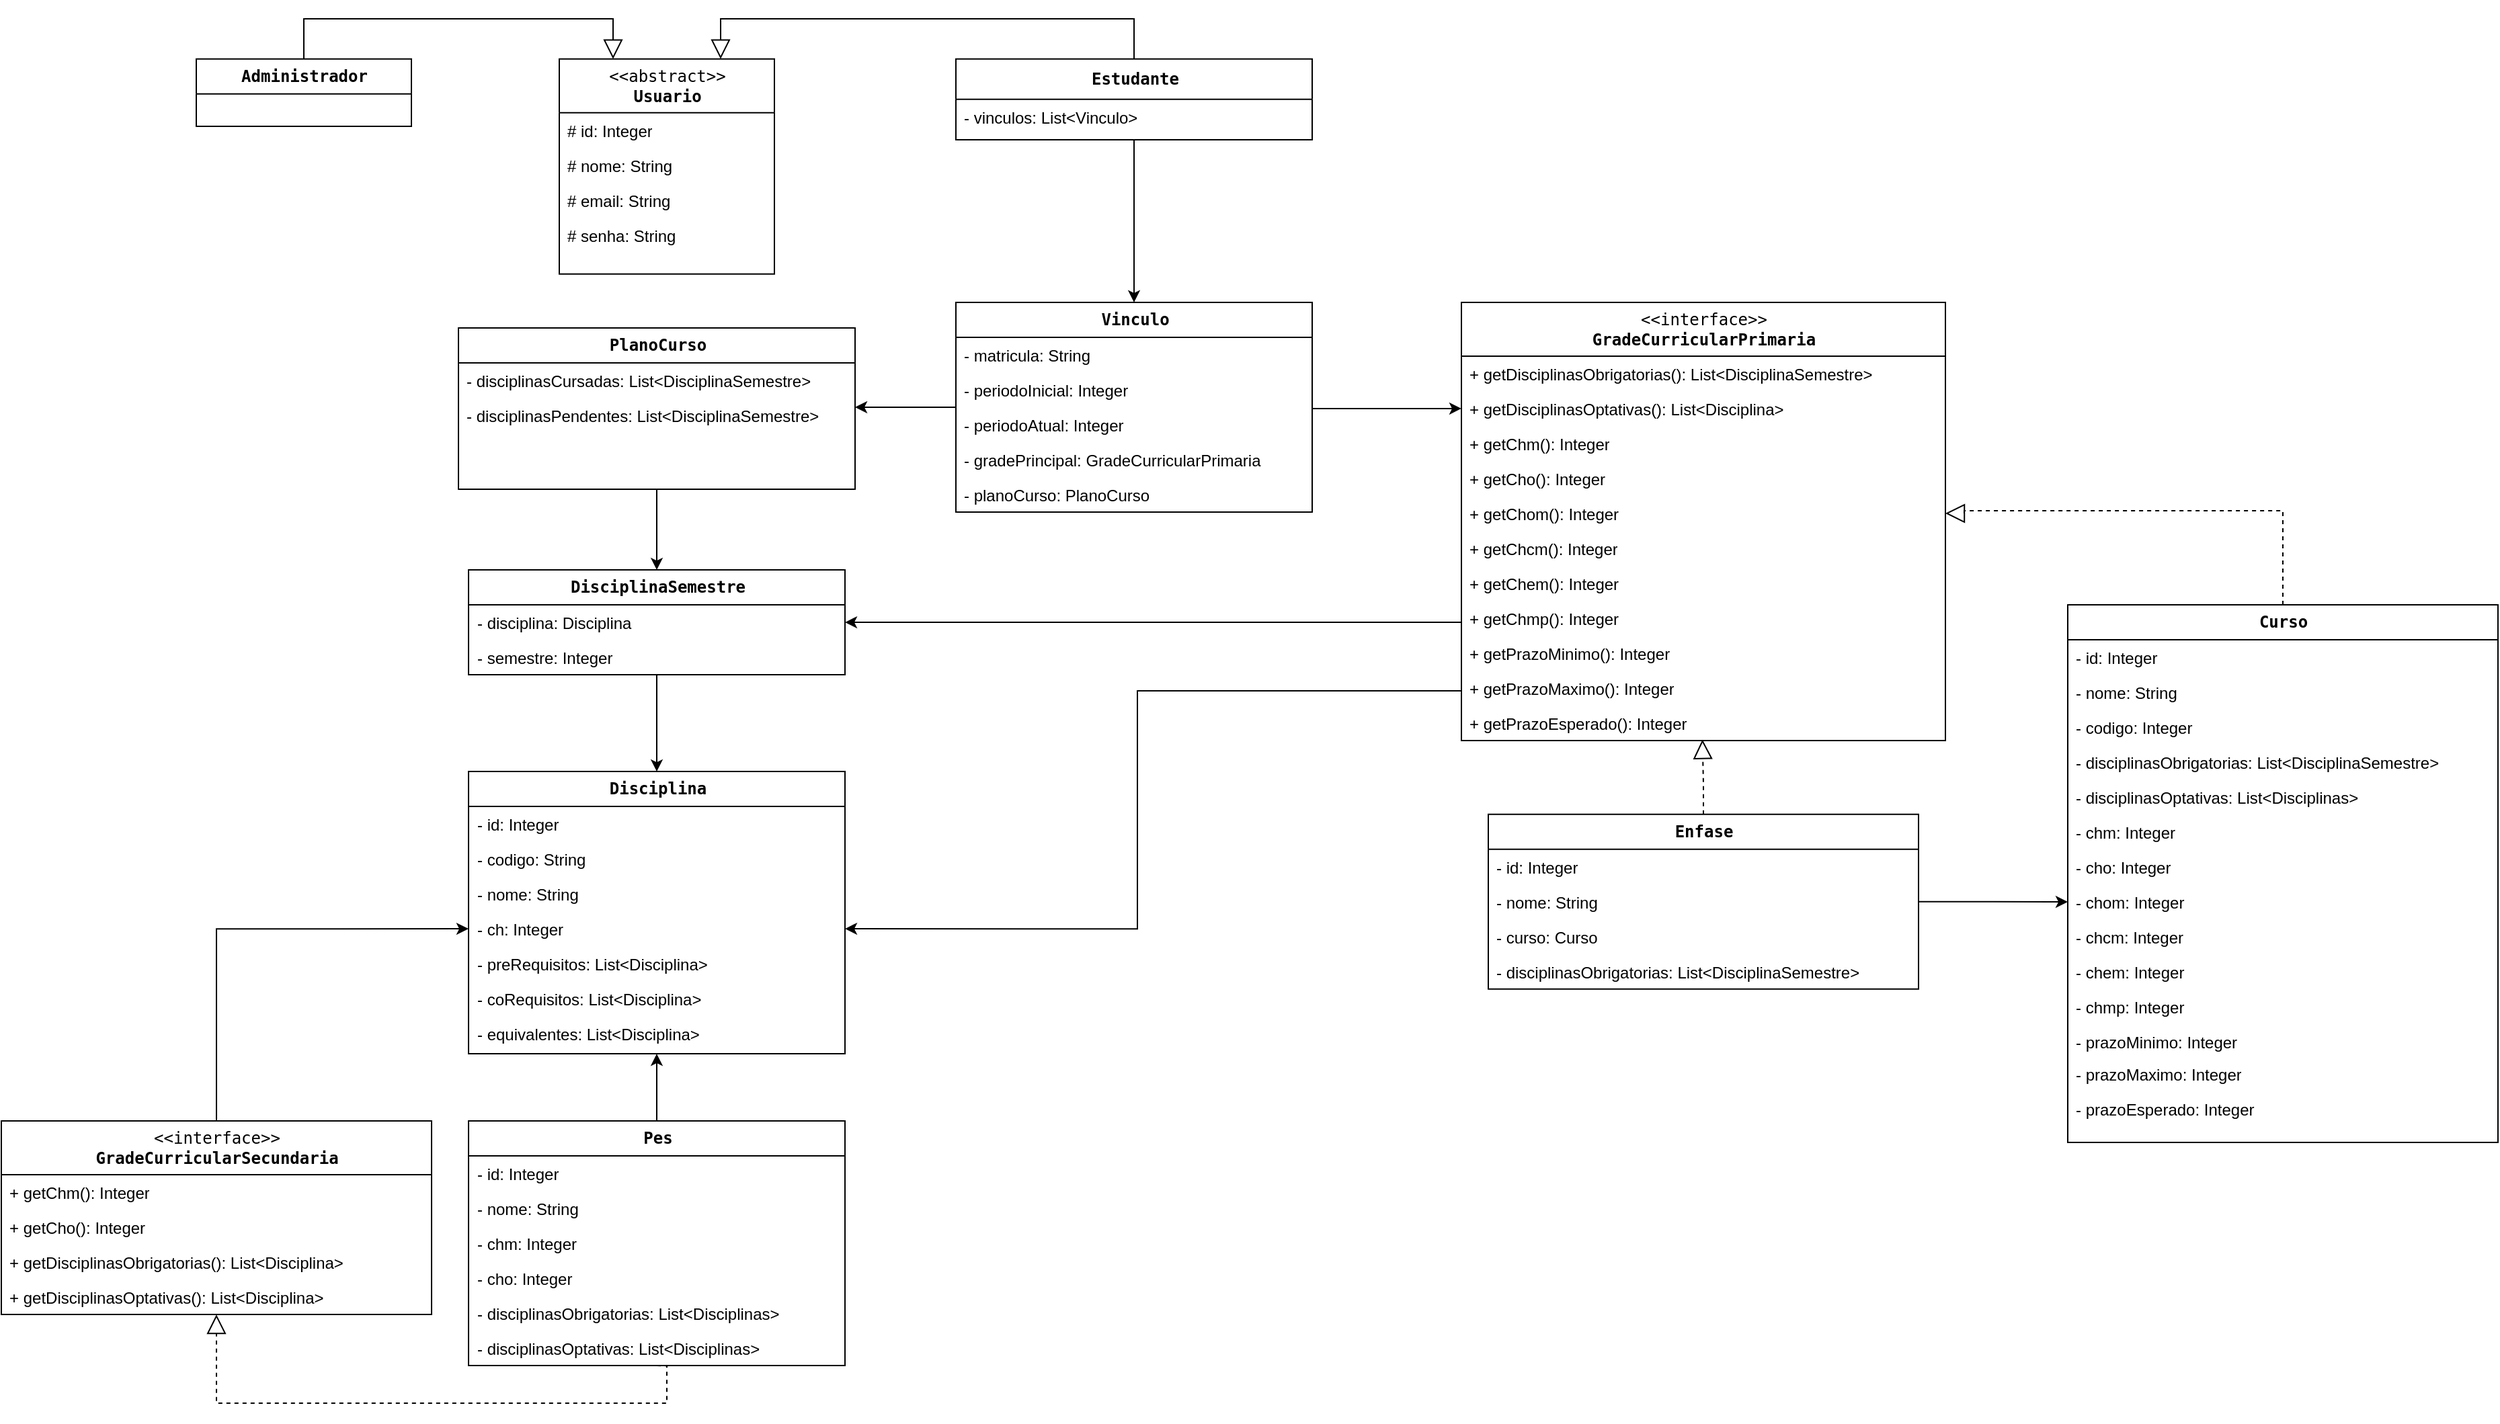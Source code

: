 <mxfile version="15.7.0" type="github">
  <diagram name="Page-1" id="c4acf3e9-155e-7222-9cf6-157b1a14988f">
    <mxGraphModel dx="1572" dy="1524" grid="1" gridSize="10" guides="1" tooltips="1" connect="1" arrows="1" fold="1" page="1" pageScale="1" pageWidth="850" pageHeight="1100" background="none" math="0" shadow="0">
      <root>
        <mxCell id="0" />
        <mxCell id="1" parent="0" />
        <mxCell id="1JhX8ZgM-yy_0caui9JD-9" style="edgeStyle=orthogonalEdgeStyle;rounded=0;jumpSize=6;orthogonalLoop=1;jettySize=auto;html=1;fontFamily=Verdana;fontSize=12;endArrow=block;endFill=0;startSize=40;endSize=12;strokeWidth=1;entryX=0.75;entryY=0;entryDx=0;entryDy=0;exitX=0.5;exitY=0;exitDx=0;exitDy=0;" parent="1" source="17acba5748e5396b-20" target="9RX2nL8yfyn7hLd6P2aQ-16" edge="1">
          <mxGeometry relative="1" as="geometry">
            <Array as="points">
              <mxPoint x="862" y="80.06" />
              <mxPoint x="862" y="50.06" />
              <mxPoint x="555" y="50.06" />
            </Array>
            <mxPoint x="890" y="79.86" as="sourcePoint" />
          </mxGeometry>
        </mxCell>
        <mxCell id="aItx6ip8RPUMW4J_HGg--37" style="edgeStyle=orthogonalEdgeStyle;rounded=0;orthogonalLoop=1;jettySize=auto;html=1;entryX=0.5;entryY=0;entryDx=0;entryDy=0;" parent="1" source="17acba5748e5396b-20" target="aItx6ip8RPUMW4J_HGg--17" edge="1">
          <mxGeometry relative="1" as="geometry">
            <mxPoint x="862" y="238.06" as="targetPoint" />
          </mxGeometry>
        </mxCell>
        <mxCell id="17acba5748e5396b-20" value="&lt;pre&gt;&lt;b&gt;Estudante&lt;/b&gt;&lt;/pre&gt;" style="swimlane;html=1;fontStyle=0;childLayout=stackLayout;horizontal=1;startSize=30;fillColor=none;horizontalStack=0;resizeParent=1;resizeLast=0;collapsible=1;marginBottom=0;swimlaneFillColor=#ffffff;rounded=0;shadow=0;comic=0;labelBackgroundColor=none;strokeWidth=1;fontFamily=Verdana;fontSize=12;align=center;" parent="1" vertex="1">
          <mxGeometry x="730" y="79.86" width="265" height="60.2" as="geometry">
            <mxRectangle x="520" y="200" width="80" height="26" as="alternateBounds" />
          </mxGeometry>
        </mxCell>
        <mxCell id="aItx6ip8RPUMW4J_HGg--25" value="- vinculos: List&amp;lt;Vinculo&amp;gt;" style="text;html=1;strokeColor=none;fillColor=none;align=left;verticalAlign=top;spacingLeft=4;spacingRight=4;whiteSpace=wrap;overflow=hidden;rotatable=0;points=[[0,0.5],[1,0.5]];portConstraint=eastwest;" parent="17acba5748e5396b-20" vertex="1">
          <mxGeometry y="30" width="265" height="26" as="geometry" />
        </mxCell>
        <mxCell id="1wyRQQ8GatOI3k9adVf--83" style="edgeStyle=orthogonalEdgeStyle;rounded=0;orthogonalLoop=1;jettySize=auto;html=1;exitX=0.5;exitY=0;exitDx=0;exitDy=0;entryX=1;entryY=0.5;entryDx=0;entryDy=0;dashed=1;endArrow=block;endFill=0;endSize=12;startSize=12;" parent="1" source="17acba5748e5396b-30" target="1JhX8ZgM-yy_0caui9JD-40" edge="1">
          <mxGeometry relative="1" as="geometry">
            <Array as="points">
              <mxPoint x="1717" y="416" />
              <mxPoint x="1480" y="416" />
              <mxPoint x="1480" y="418" />
            </Array>
            <mxPoint x="1790" y="641.92" as="sourcePoint" />
          </mxGeometry>
        </mxCell>
        <mxCell id="17acba5748e5396b-30" value="&lt;pre style=&quot;font-size: 12px&quot;&gt;&lt;b&gt;Curso&lt;/b&gt;&lt;/pre&gt;" style="swimlane;html=1;fontStyle=0;childLayout=stackLayout;horizontal=1;startSize=26;fillColor=none;horizontalStack=0;resizeParent=1;resizeLast=0;collapsible=1;marginBottom=0;swimlaneFillColor=#ffffff;rounded=0;shadow=0;comic=0;labelBackgroundColor=none;strokeWidth=1;fontFamily=Verdana;fontSize=10;align=center;" parent="1" vertex="1">
          <mxGeometry x="1557" y="486.06" width="320" height="400" as="geometry" />
        </mxCell>
        <mxCell id="1wyRQQ8GatOI3k9adVf--92" value="- id: Integer" style="text;html=1;strokeColor=none;fillColor=none;align=left;verticalAlign=top;spacingLeft=4;spacingRight=4;whiteSpace=wrap;overflow=hidden;rotatable=0;points=[[0,0.5],[1,0.5]];portConstraint=eastwest;" parent="17acba5748e5396b-30" vertex="1">
          <mxGeometry y="26" width="320" height="26" as="geometry" />
        </mxCell>
        <mxCell id="1wyRQQ8GatOI3k9adVf--95" value="- nome: String" style="text;html=1;strokeColor=none;fillColor=none;align=left;verticalAlign=top;spacingLeft=4;spacingRight=4;whiteSpace=wrap;overflow=hidden;rotatable=0;points=[[0,0.5],[1,0.5]];portConstraint=eastwest;" parent="17acba5748e5396b-30" vertex="1">
          <mxGeometry y="52" width="320" height="26" as="geometry" />
        </mxCell>
        <mxCell id="17acba5748e5396b-31" value="- codigo: Integer" style="text;html=1;strokeColor=none;fillColor=none;align=left;verticalAlign=top;spacingLeft=4;spacingRight=4;whiteSpace=wrap;overflow=hidden;rotatable=0;points=[[0,0.5],[1,0.5]];portConstraint=eastwest;" parent="17acba5748e5396b-30" vertex="1">
          <mxGeometry y="78" width="320" height="26" as="geometry" />
        </mxCell>
        <mxCell id="1wyRQQ8GatOI3k9adVf--85" value="- disciplinasObrigatorias: List&amp;lt;DisciplinaSemestre&amp;gt;" style="text;html=1;strokeColor=none;fillColor=none;align=left;verticalAlign=top;spacingLeft=4;spacingRight=4;whiteSpace=wrap;overflow=hidden;rotatable=0;points=[[0,0.5],[1,0.5]];portConstraint=eastwest;" parent="17acba5748e5396b-30" vertex="1">
          <mxGeometry y="104" width="320" height="26" as="geometry" />
        </mxCell>
        <mxCell id="1JhX8ZgM-yy_0caui9JD-30" value="- disciplinasOptativas: List&amp;lt;Disciplinas&amp;gt;" style="text;html=1;strokeColor=none;fillColor=none;align=left;verticalAlign=top;spacingLeft=4;spacingRight=4;whiteSpace=wrap;overflow=hidden;rotatable=0;points=[[0,0.5],[1,0.5]];portConstraint=eastwest;" parent="17acba5748e5396b-30" vertex="1">
          <mxGeometry y="130" width="320" height="26" as="geometry" />
        </mxCell>
        <mxCell id="9RX2nL8yfyn7hLd6P2aQ-1" value="- chm: Integer" style="text;html=1;strokeColor=none;fillColor=none;align=left;verticalAlign=top;spacingLeft=4;spacingRight=4;whiteSpace=wrap;overflow=hidden;rotatable=0;points=[[0,0.5],[1,0.5]];portConstraint=eastwest;" parent="17acba5748e5396b-30" vertex="1">
          <mxGeometry y="156" width="320" height="26" as="geometry" />
        </mxCell>
        <mxCell id="1wyRQQ8GatOI3k9adVf--74" value="- cho: Integer" style="text;html=1;strokeColor=none;fillColor=none;align=left;verticalAlign=top;spacingLeft=4;spacingRight=4;whiteSpace=wrap;overflow=hidden;rotatable=0;points=[[0,0.5],[1,0.5]];portConstraint=eastwest;" parent="17acba5748e5396b-30" vertex="1">
          <mxGeometry y="182" width="320" height="26" as="geometry" />
        </mxCell>
        <mxCell id="1wyRQQ8GatOI3k9adVf--75" value="- chom: Integer" style="text;html=1;strokeColor=none;fillColor=none;align=left;verticalAlign=top;spacingLeft=4;spacingRight=4;whiteSpace=wrap;overflow=hidden;rotatable=0;points=[[0,0.5],[1,0.5]];portConstraint=eastwest;" parent="17acba5748e5396b-30" vertex="1">
          <mxGeometry y="208" width="320" height="26" as="geometry" />
        </mxCell>
        <mxCell id="9RX2nL8yfyn7hLd6P2aQ-4" value="- chcm: Integer" style="text;html=1;strokeColor=none;fillColor=none;align=left;verticalAlign=top;spacingLeft=4;spacingRight=4;whiteSpace=wrap;overflow=hidden;rotatable=0;points=[[0,0.5],[1,0.5]];portConstraint=eastwest;" parent="17acba5748e5396b-30" vertex="1">
          <mxGeometry y="234" width="320" height="26" as="geometry" />
        </mxCell>
        <mxCell id="9RX2nL8yfyn7hLd6P2aQ-5" value="- chem: Integer" style="text;html=1;strokeColor=none;fillColor=none;align=left;verticalAlign=top;spacingLeft=4;spacingRight=4;whiteSpace=wrap;overflow=hidden;rotatable=0;points=[[0,0.5],[1,0.5]];portConstraint=eastwest;" parent="17acba5748e5396b-30" vertex="1">
          <mxGeometry y="260" width="320" height="26" as="geometry" />
        </mxCell>
        <mxCell id="17acba5748e5396b-33" value="- chmp: Integer" style="text;html=1;strokeColor=none;fillColor=none;align=left;verticalAlign=top;spacingLeft=4;spacingRight=4;whiteSpace=wrap;overflow=hidden;rotatable=0;points=[[0,0.5],[1,0.5]];portConstraint=eastwest;" parent="17acba5748e5396b-30" vertex="1">
          <mxGeometry y="286" width="320" height="26" as="geometry" />
        </mxCell>
        <mxCell id="9RX2nL8yfyn7hLd6P2aQ-6" value="- prazoMinimo: Integer" style="text;html=1;strokeColor=none;fillColor=none;align=left;verticalAlign=top;spacingLeft=4;spacingRight=4;whiteSpace=wrap;overflow=hidden;rotatable=0;points=[[0,0.5],[1,0.5]];portConstraint=eastwest;" parent="17acba5748e5396b-30" vertex="1">
          <mxGeometry y="312" width="320" height="24" as="geometry" />
        </mxCell>
        <mxCell id="9RX2nL8yfyn7hLd6P2aQ-7" value="- prazoMaximo: Integer" style="text;html=1;strokeColor=none;fillColor=none;align=left;verticalAlign=top;spacingLeft=4;spacingRight=4;whiteSpace=wrap;overflow=hidden;rotatable=0;points=[[0,0.5],[1,0.5]];portConstraint=eastwest;" parent="17acba5748e5396b-30" vertex="1">
          <mxGeometry y="336" width="320" height="26" as="geometry" />
        </mxCell>
        <mxCell id="9RX2nL8yfyn7hLd6P2aQ-8" value="- prazoEsperado: Integer" style="text;html=1;strokeColor=none;fillColor=none;align=left;verticalAlign=top;spacingLeft=4;spacingRight=4;whiteSpace=wrap;overflow=hidden;rotatable=0;points=[[0,0.5],[1,0.5]];portConstraint=eastwest;" parent="17acba5748e5396b-30" vertex="1">
          <mxGeometry y="362" width="320" height="26" as="geometry" />
        </mxCell>
        <mxCell id="1JhX8ZgM-yy_0caui9JD-10" style="edgeStyle=orthogonalEdgeStyle;rounded=0;jumpSize=6;orthogonalLoop=1;jettySize=auto;html=1;entryX=0.25;entryY=0;entryDx=0;entryDy=0;fontFamily=Verdana;fontSize=12;endArrow=block;endFill=0;startSize=40;endSize=12;strokeWidth=1;exitX=0.5;exitY=0;exitDx=0;exitDy=0;" parent="1" source="9RX2nL8yfyn7hLd6P2aQ-10" target="9RX2nL8yfyn7hLd6P2aQ-16" edge="1">
          <mxGeometry relative="1" as="geometry">
            <Array as="points">
              <mxPoint x="245" y="50" />
              <mxPoint x="475" y="50" />
            </Array>
          </mxGeometry>
        </mxCell>
        <mxCell id="9RX2nL8yfyn7hLd6P2aQ-10" value="&lt;pre&gt;&lt;b&gt;Administrador&lt;/b&gt;&lt;/pre&gt;" style="swimlane;html=1;fontStyle=0;childLayout=stackLayout;horizontal=1;startSize=26;fillColor=none;horizontalStack=0;resizeParent=1;resizeLast=0;collapsible=1;marginBottom=0;swimlaneFillColor=#ffffff;rounded=0;shadow=0;comic=0;labelBackgroundColor=none;strokeWidth=1;fontFamily=Verdana;fontSize=12;align=center;" parent="1" vertex="1">
          <mxGeometry x="165" y="79.86" width="160" height="50.2" as="geometry" />
        </mxCell>
        <mxCell id="9RX2nL8yfyn7hLd6P2aQ-16" value="&lt;pre style=&quot;font-size: 12px&quot;&gt;&amp;lt;&amp;lt;abstract&amp;gt;&amp;gt;&lt;br style=&quot;font-size: 12px&quot;&gt;&lt;b&gt;Usuario&lt;/b&gt;&lt;/pre&gt;" style="swimlane;html=1;fontStyle=0;childLayout=stackLayout;horizontal=1;startSize=40;fillColor=none;horizontalStack=0;resizeParent=1;resizeLast=0;collapsible=1;marginBottom=0;swimlaneFillColor=#ffffff;rounded=0;shadow=0;comic=0;labelBackgroundColor=none;strokeWidth=1;fontFamily=Verdana;fontSize=12;align=center;strokeColor=default;" parent="1" vertex="1">
          <mxGeometry x="435" y="79.86" width="160" height="160" as="geometry" />
        </mxCell>
        <mxCell id="9RX2nL8yfyn7hLd6P2aQ-17" value="# id: Integer" style="text;html=1;strokeColor=none;fillColor=none;align=left;verticalAlign=top;spacingLeft=4;spacingRight=4;whiteSpace=wrap;overflow=hidden;rotatable=0;points=[[0,0.5],[1,0.5]];portConstraint=eastwest;" parent="9RX2nL8yfyn7hLd6P2aQ-16" vertex="1">
          <mxGeometry y="40" width="160" height="26" as="geometry" />
        </mxCell>
        <mxCell id="9RX2nL8yfyn7hLd6P2aQ-18" value="# nome: String" style="text;html=1;strokeColor=none;fillColor=none;align=left;verticalAlign=top;spacingLeft=4;spacingRight=4;whiteSpace=wrap;overflow=hidden;rotatable=0;points=[[0,0.5],[1,0.5]];portConstraint=eastwest;" parent="9RX2nL8yfyn7hLd6P2aQ-16" vertex="1">
          <mxGeometry y="66" width="160" height="26" as="geometry" />
        </mxCell>
        <mxCell id="1JhX8ZgM-yy_0caui9JD-5" value="# email: String" style="text;html=1;strokeColor=none;fillColor=none;align=left;verticalAlign=top;spacingLeft=4;spacingRight=4;whiteSpace=wrap;overflow=hidden;rotatable=0;points=[[0,0.5],[1,0.5]];portConstraint=eastwest;" parent="9RX2nL8yfyn7hLd6P2aQ-16" vertex="1">
          <mxGeometry y="92" width="160" height="26" as="geometry" />
        </mxCell>
        <mxCell id="9RX2nL8yfyn7hLd6P2aQ-19" value="# senha: String" style="text;html=1;strokeColor=none;fillColor=none;align=left;verticalAlign=top;spacingLeft=4;spacingRight=4;whiteSpace=wrap;overflow=hidden;rotatable=0;points=[[0,0.5],[1,0.5]];portConstraint=eastwest;" parent="9RX2nL8yfyn7hLd6P2aQ-16" vertex="1">
          <mxGeometry y="118" width="160" height="26" as="geometry" />
        </mxCell>
        <mxCell id="9RX2nL8yfyn7hLd6P2aQ-20" value="&lt;pre style=&quot;font-size: 12px&quot;&gt;&lt;b&gt;Disciplina&lt;/b&gt;&lt;/pre&gt;" style="swimlane;html=1;fontStyle=0;childLayout=stackLayout;horizontal=1;startSize=26;fillColor=none;horizontalStack=0;resizeParent=1;resizeLast=0;collapsible=1;marginBottom=0;swimlaneFillColor=#ffffff;rounded=0;shadow=0;comic=0;labelBackgroundColor=none;strokeWidth=1;fontFamily=Verdana;fontSize=10;align=center;" parent="1" vertex="1">
          <mxGeometry x="367.5" y="610.06" width="280" height="210" as="geometry" />
        </mxCell>
        <mxCell id="9RX2nL8yfyn7hLd6P2aQ-21" value="- id: Integer" style="text;html=1;strokeColor=none;fillColor=none;align=left;verticalAlign=top;spacingLeft=4;spacingRight=4;whiteSpace=wrap;overflow=hidden;rotatable=0;points=[[0,0.5],[1,0.5]];portConstraint=eastwest;" parent="9RX2nL8yfyn7hLd6P2aQ-20" vertex="1">
          <mxGeometry y="26" width="280" height="26" as="geometry" />
        </mxCell>
        <mxCell id="1JhX8ZgM-yy_0caui9JD-15" value="- codigo: String" style="text;html=1;strokeColor=none;fillColor=none;align=left;verticalAlign=top;spacingLeft=4;spacingRight=4;whiteSpace=wrap;overflow=hidden;rotatable=0;points=[[0,0.5],[1,0.5]];portConstraint=eastwest;" parent="9RX2nL8yfyn7hLd6P2aQ-20" vertex="1">
          <mxGeometry y="52" width="280" height="26" as="geometry" />
        </mxCell>
        <mxCell id="9RX2nL8yfyn7hLd6P2aQ-22" value="- nome: String" style="text;html=1;strokeColor=none;fillColor=none;align=left;verticalAlign=top;spacingLeft=4;spacingRight=4;whiteSpace=wrap;overflow=hidden;rotatable=0;points=[[0,0.5],[1,0.5]];portConstraint=eastwest;" parent="9RX2nL8yfyn7hLd6P2aQ-20" vertex="1">
          <mxGeometry y="78" width="280" height="26" as="geometry" />
        </mxCell>
        <mxCell id="9RX2nL8yfyn7hLd6P2aQ-23" value="- ch: Integer" style="text;html=1;strokeColor=none;fillColor=none;align=left;verticalAlign=top;spacingLeft=4;spacingRight=4;whiteSpace=wrap;overflow=hidden;rotatable=0;points=[[0,0.5],[1,0.5]];portConstraint=eastwest;" parent="9RX2nL8yfyn7hLd6P2aQ-20" vertex="1">
          <mxGeometry y="104" width="280" height="26" as="geometry" />
        </mxCell>
        <mxCell id="9RX2nL8yfyn7hLd6P2aQ-45" value="- preRequisitos: List&amp;lt;Disciplina&amp;gt;" style="text;html=1;strokeColor=none;fillColor=none;align=left;verticalAlign=top;spacingLeft=4;spacingRight=4;whiteSpace=wrap;overflow=hidden;rotatable=0;points=[[0,0.5],[1,0.5]];portConstraint=eastwest;" parent="9RX2nL8yfyn7hLd6P2aQ-20" vertex="1">
          <mxGeometry y="130" width="280" height="26" as="geometry" />
        </mxCell>
        <mxCell id="9RX2nL8yfyn7hLd6P2aQ-46" value="- coRequisitos: List&amp;lt;Disciplina&amp;gt;" style="text;html=1;strokeColor=none;fillColor=none;align=left;verticalAlign=top;spacingLeft=4;spacingRight=4;whiteSpace=wrap;overflow=hidden;rotatable=0;points=[[0,0.5],[1,0.5]];portConstraint=eastwest;" parent="9RX2nL8yfyn7hLd6P2aQ-20" vertex="1">
          <mxGeometry y="156" width="280" height="26" as="geometry" />
        </mxCell>
        <mxCell id="9RX2nL8yfyn7hLd6P2aQ-47" value="- equivalentes: List&amp;lt;Disciplina&amp;gt;" style="text;html=1;strokeColor=none;fillColor=none;align=left;verticalAlign=top;spacingLeft=4;spacingRight=4;whiteSpace=wrap;overflow=hidden;rotatable=0;points=[[0,0.5],[1,0.5]];portConstraint=eastwest;" parent="9RX2nL8yfyn7hLd6P2aQ-20" vertex="1">
          <mxGeometry y="182" width="280" height="26" as="geometry" />
        </mxCell>
        <mxCell id="aItx6ip8RPUMW4J_HGg--42" style="edgeStyle=orthogonalEdgeStyle;rounded=0;orthogonalLoop=1;jettySize=auto;html=1;entryX=0.498;entryY=0.973;entryDx=0;entryDy=0;entryPerimeter=0;dashed=1;endFill=0;endArrow=block;endSize=12;startSize=12;" parent="1" source="9RX2nL8yfyn7hLd6P2aQ-28" target="1wyRQQ8GatOI3k9adVf--80" edge="1">
          <mxGeometry relative="1" as="geometry" />
        </mxCell>
        <mxCell id="aItx6ip8RPUMW4J_HGg--44" style="edgeStyle=orthogonalEdgeStyle;rounded=0;orthogonalLoop=1;jettySize=auto;html=1;entryX=0;entryY=0.5;entryDx=0;entryDy=0;" parent="1" source="9RX2nL8yfyn7hLd6P2aQ-28" target="1wyRQQ8GatOI3k9adVf--75" edge="1">
          <mxGeometry relative="1" as="geometry">
            <mxPoint x="1615.0" y="706.92" as="targetPoint" />
          </mxGeometry>
        </mxCell>
        <mxCell id="9RX2nL8yfyn7hLd6P2aQ-28" value="&lt;pre style=&quot;font-size: 12px&quot;&gt;&lt;b&gt;Enfase&lt;/b&gt;&lt;/pre&gt;" style="swimlane;html=1;fontStyle=0;childLayout=stackLayout;horizontal=1;startSize=26;fillColor=none;horizontalStack=0;resizeParent=1;resizeLast=0;collapsible=1;marginBottom=0;swimlaneFillColor=#ffffff;rounded=0;shadow=0;comic=0;labelBackgroundColor=none;strokeWidth=1;fontFamily=Verdana;fontSize=10;align=center;" parent="1" vertex="1">
          <mxGeometry x="1126" y="641.92" width="320" height="130" as="geometry" />
        </mxCell>
        <mxCell id="1wyRQQ8GatOI3k9adVf--93" value="- id: Integer" style="text;html=1;strokeColor=none;fillColor=none;align=left;verticalAlign=top;spacingLeft=4;spacingRight=4;whiteSpace=wrap;overflow=hidden;rotatable=0;points=[[0,0.5],[1,0.5]];portConstraint=eastwest;" parent="9RX2nL8yfyn7hLd6P2aQ-28" vertex="1">
          <mxGeometry y="26" width="320" height="26" as="geometry" />
        </mxCell>
        <mxCell id="1wyRQQ8GatOI3k9adVf--94" value="- nome: String" style="text;html=1;strokeColor=none;fillColor=none;align=left;verticalAlign=top;spacingLeft=4;spacingRight=4;whiteSpace=wrap;overflow=hidden;rotatable=0;points=[[0,0.5],[1,0.5]];portConstraint=eastwest;" parent="9RX2nL8yfyn7hLd6P2aQ-28" vertex="1">
          <mxGeometry y="52" width="320" height="26" as="geometry" />
        </mxCell>
        <mxCell id="9RX2nL8yfyn7hLd6P2aQ-33" value="- curso: Curso" style="text;html=1;strokeColor=none;fillColor=none;align=left;verticalAlign=top;spacingLeft=4;spacingRight=4;whiteSpace=wrap;overflow=hidden;rotatable=0;points=[[0,0.5],[1,0.5]];portConstraint=eastwest;" parent="9RX2nL8yfyn7hLd6P2aQ-28" vertex="1">
          <mxGeometry y="78" width="320" height="26" as="geometry" />
        </mxCell>
        <mxCell id="1wyRQQ8GatOI3k9adVf--82" value="- disciplinasObrigatorias: List&amp;lt;DisciplinaSemestre&amp;gt;" style="text;html=1;strokeColor=none;fillColor=none;align=left;verticalAlign=top;spacingLeft=4;spacingRight=4;whiteSpace=wrap;overflow=hidden;rotatable=0;points=[[0,0.5],[1,0.5]];portConstraint=eastwest;" parent="9RX2nL8yfyn7hLd6P2aQ-28" vertex="1">
          <mxGeometry y="104" width="320" height="26" as="geometry" />
        </mxCell>
        <mxCell id="DUxJCpyNWoZWgWHjFpM5-2" style="edgeStyle=orthogonalEdgeStyle;rounded=0;orthogonalLoop=1;jettySize=auto;html=1;exitX=0.5;exitY=0;exitDx=0;exitDy=0;entryX=0.5;entryY=1;entryDx=0;entryDy=0;" edge="1" parent="1" source="9RX2nL8yfyn7hLd6P2aQ-37" target="9RX2nL8yfyn7hLd6P2aQ-20">
          <mxGeometry relative="1" as="geometry" />
        </mxCell>
        <mxCell id="9RX2nL8yfyn7hLd6P2aQ-37" value="&lt;pre style=&quot;font-size: 12px&quot;&gt;&lt;b&gt;Pes&lt;/b&gt;&lt;/pre&gt;" style="swimlane;html=1;fontStyle=0;childLayout=stackLayout;horizontal=1;startSize=26;fillColor=none;horizontalStack=0;resizeParent=1;resizeLast=0;collapsible=1;marginBottom=0;swimlaneFillColor=#ffffff;rounded=0;shadow=0;comic=0;labelBackgroundColor=none;strokeWidth=1;fontFamily=Verdana;fontSize=10;align=center;" parent="1" vertex="1">
          <mxGeometry x="367.5" y="870.06" width="280" height="182" as="geometry" />
        </mxCell>
        <mxCell id="1wyRQQ8GatOI3k9adVf--90" value="- id: Integer" style="text;html=1;strokeColor=none;fillColor=none;align=left;verticalAlign=top;spacingLeft=4;spacingRight=4;whiteSpace=wrap;overflow=hidden;rotatable=0;points=[[0,0.5],[1,0.5]];portConstraint=eastwest;" parent="9RX2nL8yfyn7hLd6P2aQ-37" vertex="1">
          <mxGeometry y="26" width="280" height="26" as="geometry" />
        </mxCell>
        <mxCell id="1wyRQQ8GatOI3k9adVf--91" value="- nome: String" style="text;html=1;strokeColor=none;fillColor=none;align=left;verticalAlign=top;spacingLeft=4;spacingRight=4;whiteSpace=wrap;overflow=hidden;rotatable=0;points=[[0,0.5],[1,0.5]];portConstraint=eastwest;" parent="9RX2nL8yfyn7hLd6P2aQ-37" vertex="1">
          <mxGeometry y="52" width="280" height="26" as="geometry" />
        </mxCell>
        <mxCell id="1JhX8ZgM-yy_0caui9JD-18" value="- chm: Integer" style="text;html=1;strokeColor=none;fillColor=none;align=left;verticalAlign=top;spacingLeft=4;spacingRight=4;whiteSpace=wrap;overflow=hidden;rotatable=0;points=[[0,0.5],[1,0.5]];portConstraint=eastwest;" parent="9RX2nL8yfyn7hLd6P2aQ-37" vertex="1">
          <mxGeometry y="78" width="280" height="26" as="geometry" />
        </mxCell>
        <mxCell id="1wyRQQ8GatOI3k9adVf--103" value="- cho: Integer" style="text;html=1;strokeColor=none;fillColor=none;align=left;verticalAlign=top;spacingLeft=4;spacingRight=4;whiteSpace=wrap;overflow=hidden;rotatable=0;points=[[0,0.5],[1,0.5]];portConstraint=eastwest;" parent="9RX2nL8yfyn7hLd6P2aQ-37" vertex="1">
          <mxGeometry y="104" width="280" height="26" as="geometry" />
        </mxCell>
        <mxCell id="1wyRQQ8GatOI3k9adVf--86" value="- disciplinasObrigatorias: List&amp;lt;Disciplinas&amp;gt;" style="text;html=1;strokeColor=none;fillColor=none;align=left;verticalAlign=top;spacingLeft=4;spacingRight=4;whiteSpace=wrap;overflow=hidden;rotatable=0;points=[[0,0.5],[1,0.5]];portConstraint=eastwest;" parent="9RX2nL8yfyn7hLd6P2aQ-37" vertex="1">
          <mxGeometry y="130" width="280" height="26" as="geometry" />
        </mxCell>
        <mxCell id="1JhX8ZgM-yy_0caui9JD-28" value="- disciplinasOptativas: List&amp;lt;Disciplinas&amp;gt;" style="text;html=1;strokeColor=none;fillColor=none;align=left;verticalAlign=top;spacingLeft=4;spacingRight=4;whiteSpace=wrap;overflow=hidden;rotatable=0;points=[[0,0.5],[1,0.5]];portConstraint=eastwest;" parent="9RX2nL8yfyn7hLd6P2aQ-37" vertex="1">
          <mxGeometry y="156" width="280" height="26" as="geometry" />
        </mxCell>
        <mxCell id="aItx6ip8RPUMW4J_HGg--41" style="edgeStyle=orthogonalEdgeStyle;rounded=0;orthogonalLoop=1;jettySize=auto;html=1;" parent="1" source="1JhX8ZgM-yy_0caui9JD-23" target="9RX2nL8yfyn7hLd6P2aQ-20" edge="1">
          <mxGeometry relative="1" as="geometry" />
        </mxCell>
        <mxCell id="1JhX8ZgM-yy_0caui9JD-23" value="&lt;pre style=&quot;font-size: 12px&quot;&gt;&lt;b&gt;DisciplinaSemestre&lt;/b&gt;&lt;/pre&gt;" style="swimlane;html=1;fontStyle=0;childLayout=stackLayout;horizontal=1;startSize=26;fillColor=none;horizontalStack=0;resizeParent=1;resizeLast=0;collapsible=1;marginBottom=0;swimlaneFillColor=#ffffff;rounded=0;shadow=0;comic=0;labelBackgroundColor=none;strokeWidth=1;fontFamily=Verdana;fontSize=10;align=center;" parent="1" vertex="1">
          <mxGeometry x="367.5" y="460.06" width="280" height="78" as="geometry" />
        </mxCell>
        <mxCell id="1JhX8ZgM-yy_0caui9JD-24" value="- disciplina: Disciplina" style="text;html=1;strokeColor=none;fillColor=none;align=left;verticalAlign=top;spacingLeft=4;spacingRight=4;whiteSpace=wrap;overflow=hidden;rotatable=0;points=[[0,0.5],[1,0.5]];portConstraint=eastwest;" parent="1JhX8ZgM-yy_0caui9JD-23" vertex="1">
          <mxGeometry y="26" width="280" height="26" as="geometry" />
        </mxCell>
        <mxCell id="1JhX8ZgM-yy_0caui9JD-25" value="- semestre: Integer" style="text;html=1;strokeColor=none;fillColor=none;align=left;verticalAlign=top;spacingLeft=4;spacingRight=4;whiteSpace=wrap;overflow=hidden;rotatable=0;points=[[0,0.5],[1,0.5]];portConstraint=eastwest;" parent="1JhX8ZgM-yy_0caui9JD-23" vertex="1">
          <mxGeometry y="52" width="280" height="26" as="geometry" />
        </mxCell>
        <mxCell id="aItx6ip8RPUMW4J_HGg--47" style="edgeStyle=orthogonalEdgeStyle;rounded=0;orthogonalLoop=1;jettySize=auto;html=1;entryX=1;entryY=0.5;entryDx=0;entryDy=0;" parent="1" source="1JhX8ZgM-yy_0caui9JD-36" target="1JhX8ZgM-yy_0caui9JD-24" edge="1">
          <mxGeometry relative="1" as="geometry">
            <Array as="points">
              <mxPoint x="985" y="499.06" />
              <mxPoint x="985" y="499.06" />
            </Array>
          </mxGeometry>
        </mxCell>
        <mxCell id="aItx6ip8RPUMW4J_HGg--50" style="edgeStyle=orthogonalEdgeStyle;rounded=0;orthogonalLoop=1;jettySize=auto;html=1;entryX=1;entryY=0.5;entryDx=0;entryDy=0;" parent="1" source="1JhX8ZgM-yy_0caui9JD-36" target="9RX2nL8yfyn7hLd6P2aQ-23" edge="1">
          <mxGeometry relative="1" as="geometry">
            <Array as="points">
              <mxPoint x="865" y="550.06" />
              <mxPoint x="865" y="727.06" />
            </Array>
          </mxGeometry>
        </mxCell>
        <mxCell id="1JhX8ZgM-yy_0caui9JD-36" value="&lt;pre style=&quot;font-size: 12px&quot;&gt;&amp;lt;&amp;lt;interface&amp;gt;&amp;gt;&lt;br&gt;&lt;b&gt;GradeCurricularPrimaria&lt;/b&gt;&lt;/pre&gt;" style="swimlane;html=1;fontStyle=0;childLayout=stackLayout;horizontal=1;startSize=40;fillColor=none;horizontalStack=0;resizeParent=1;resizeLast=0;collapsible=1;marginBottom=0;swimlaneFillColor=#ffffff;rounded=0;shadow=0;comic=0;labelBackgroundColor=none;strokeWidth=1;fontFamily=Verdana;fontSize=10;align=center;" parent="1" vertex="1">
          <mxGeometry x="1106" y="260.96" width="360" height="326" as="geometry">
            <mxRectangle x="520" y="200" width="80" height="26" as="alternateBounds" />
          </mxGeometry>
        </mxCell>
        <mxCell id="1wyRQQ8GatOI3k9adVf--65" value="+ getDisciplinasObrigatorias(): List&amp;lt;DisciplinaSemestre&amp;gt;" style="text;html=1;strokeColor=none;fillColor=none;align=left;verticalAlign=top;spacingLeft=4;spacingRight=4;whiteSpace=wrap;overflow=hidden;rotatable=0;points=[[0,0.5],[1,0.5]];portConstraint=eastwest;" parent="1JhX8ZgM-yy_0caui9JD-36" vertex="1">
          <mxGeometry y="40" width="360" height="26" as="geometry" />
        </mxCell>
        <mxCell id="1wyRQQ8GatOI3k9adVf--66" value="+ getDisciplinasOptativas(): List&amp;lt;Disciplina&amp;gt;" style="text;html=1;strokeColor=none;fillColor=none;align=left;verticalAlign=top;spacingLeft=4;spacingRight=4;whiteSpace=wrap;overflow=hidden;rotatable=0;points=[[0,0.5],[1,0.5]];portConstraint=eastwest;" parent="1JhX8ZgM-yy_0caui9JD-36" vertex="1">
          <mxGeometry y="66" width="360" height="26" as="geometry" />
        </mxCell>
        <mxCell id="aItx6ip8RPUMW4J_HGg--2" value="+ getChm(): Integer" style="text;html=1;strokeColor=none;fillColor=none;align=left;verticalAlign=top;spacingLeft=4;spacingRight=4;whiteSpace=wrap;overflow=hidden;rotatable=0;points=[[0,0.5],[1,0.5]];portConstraint=eastwest;" parent="1JhX8ZgM-yy_0caui9JD-36" vertex="1">
          <mxGeometry y="92" width="360" height="26" as="geometry" />
        </mxCell>
        <mxCell id="aItx6ip8RPUMW4J_HGg--1" value="+ getCho(): Integer" style="text;html=1;strokeColor=none;fillColor=none;align=left;verticalAlign=top;spacingLeft=4;spacingRight=4;whiteSpace=wrap;overflow=hidden;rotatable=0;points=[[0,0.5],[1,0.5]];portConstraint=eastwest;" parent="1JhX8ZgM-yy_0caui9JD-36" vertex="1">
          <mxGeometry y="118" width="360" height="26" as="geometry" />
        </mxCell>
        <mxCell id="1JhX8ZgM-yy_0caui9JD-40" value="+ getChom(): Integer" style="text;html=1;strokeColor=none;fillColor=none;align=left;verticalAlign=top;spacingLeft=4;spacingRight=4;whiteSpace=wrap;overflow=hidden;rotatable=0;points=[[0,0.5],[1,0.5]];portConstraint=eastwest;" parent="1JhX8ZgM-yy_0caui9JD-36" vertex="1">
          <mxGeometry y="144" width="360" height="26" as="geometry" />
        </mxCell>
        <mxCell id="1wyRQQ8GatOI3k9adVf--76" value="+ getChcm(): Integer" style="text;html=1;strokeColor=none;fillColor=none;align=left;verticalAlign=top;spacingLeft=4;spacingRight=4;whiteSpace=wrap;overflow=hidden;rotatable=0;points=[[0,0.5],[1,0.5]];portConstraint=eastwest;" parent="1JhX8ZgM-yy_0caui9JD-36" vertex="1">
          <mxGeometry y="170" width="360" height="26" as="geometry" />
        </mxCell>
        <mxCell id="1wyRQQ8GatOI3k9adVf--67" value="+ getChem(): Integer" style="text;html=1;strokeColor=none;fillColor=none;align=left;verticalAlign=top;spacingLeft=4;spacingRight=4;whiteSpace=wrap;overflow=hidden;rotatable=0;points=[[0,0.5],[1,0.5]];portConstraint=eastwest;" parent="1JhX8ZgM-yy_0caui9JD-36" vertex="1">
          <mxGeometry y="196" width="360" height="26" as="geometry" />
        </mxCell>
        <mxCell id="1wyRQQ8GatOI3k9adVf--77" value="+ getChmp(): Integer" style="text;html=1;strokeColor=none;fillColor=none;align=left;verticalAlign=top;spacingLeft=4;spacingRight=4;whiteSpace=wrap;overflow=hidden;rotatable=0;points=[[0,0.5],[1,0.5]];portConstraint=eastwest;" parent="1JhX8ZgM-yy_0caui9JD-36" vertex="1">
          <mxGeometry y="222" width="360" height="26" as="geometry" />
        </mxCell>
        <mxCell id="1wyRQQ8GatOI3k9adVf--78" value="+ getPrazoMinimo(): Integer" style="text;html=1;strokeColor=none;fillColor=none;align=left;verticalAlign=top;spacingLeft=4;spacingRight=4;whiteSpace=wrap;overflow=hidden;rotatable=0;points=[[0,0.5],[1,0.5]];portConstraint=eastwest;" parent="1JhX8ZgM-yy_0caui9JD-36" vertex="1">
          <mxGeometry y="248" width="360" height="26" as="geometry" />
        </mxCell>
        <mxCell id="1wyRQQ8GatOI3k9adVf--79" value="+ getPrazoMaximo(): Integer" style="text;html=1;strokeColor=none;fillColor=none;align=left;verticalAlign=top;spacingLeft=4;spacingRight=4;whiteSpace=wrap;overflow=hidden;rotatable=0;points=[[0,0.5],[1,0.5]];portConstraint=eastwest;" parent="1JhX8ZgM-yy_0caui9JD-36" vertex="1">
          <mxGeometry y="274" width="360" height="26" as="geometry" />
        </mxCell>
        <mxCell id="1wyRQQ8GatOI3k9adVf--80" value="+ getPrazoEsperado(): Integer" style="text;html=1;strokeColor=none;fillColor=none;align=left;verticalAlign=top;spacingLeft=4;spacingRight=4;whiteSpace=wrap;overflow=hidden;rotatable=0;points=[[0,0.5],[1,0.5]];portConstraint=eastwest;" parent="1JhX8ZgM-yy_0caui9JD-36" vertex="1">
          <mxGeometry y="300" width="360" height="26" as="geometry" />
        </mxCell>
        <mxCell id="DUxJCpyNWoZWgWHjFpM5-1" style="edgeStyle=orthogonalEdgeStyle;rounded=0;orthogonalLoop=1;jettySize=auto;html=1;exitX=0.5;exitY=0;exitDx=0;exitDy=0;entryX=0;entryY=0.5;entryDx=0;entryDy=0;" edge="1" parent="1" source="1wyRQQ8GatOI3k9adVf--68" target="9RX2nL8yfyn7hLd6P2aQ-23">
          <mxGeometry relative="1" as="geometry" />
        </mxCell>
        <mxCell id="1wyRQQ8GatOI3k9adVf--68" value="&lt;pre style=&quot;font-size: 12px&quot;&gt;&amp;lt;&amp;lt;interface&amp;gt;&amp;gt;&lt;br&gt;&lt;b&gt;GradeCurricularSecundaria&lt;/b&gt;&lt;/pre&gt;" style="swimlane;html=1;fontStyle=0;childLayout=stackLayout;horizontal=1;startSize=40;fillColor=none;horizontalStack=0;resizeParent=1;resizeLast=0;collapsible=1;marginBottom=0;swimlaneFillColor=#ffffff;rounded=0;shadow=0;comic=0;labelBackgroundColor=none;strokeWidth=1;fontFamily=Verdana;fontSize=10;align=center;" parent="1" vertex="1">
          <mxGeometry x="20" y="870.06" width="320" height="144" as="geometry">
            <mxRectangle x="520" y="200" width="80" height="26" as="alternateBounds" />
          </mxGeometry>
        </mxCell>
        <mxCell id="1wyRQQ8GatOI3k9adVf--64" value="+ getChm(): Integer" style="text;html=1;strokeColor=none;fillColor=none;align=left;verticalAlign=top;spacingLeft=4;spacingRight=4;whiteSpace=wrap;overflow=hidden;rotatable=0;points=[[0,0.5],[1,0.5]];portConstraint=eastwest;" parent="1wyRQQ8GatOI3k9adVf--68" vertex="1">
          <mxGeometry y="40" width="320" height="26" as="geometry" />
        </mxCell>
        <mxCell id="1JhX8ZgM-yy_0caui9JD-39" value="+ getCho(): Integer" style="text;html=1;strokeColor=none;fillColor=none;align=left;verticalAlign=top;spacingLeft=4;spacingRight=4;whiteSpace=wrap;overflow=hidden;rotatable=0;points=[[0,0.5],[1,0.5]];portConstraint=eastwest;" parent="1wyRQQ8GatOI3k9adVf--68" vertex="1">
          <mxGeometry y="66" width="320" height="26" as="geometry" />
        </mxCell>
        <mxCell id="1wyRQQ8GatOI3k9adVf--105" value="+ getDisciplinasObrigatorias(): List&amp;lt;Disciplina&amp;gt;" style="text;html=1;strokeColor=none;fillColor=none;align=left;verticalAlign=top;spacingLeft=4;spacingRight=4;whiteSpace=wrap;overflow=hidden;rotatable=0;points=[[0,0.5],[1,0.5]];portConstraint=eastwest;" parent="1wyRQQ8GatOI3k9adVf--68" vertex="1">
          <mxGeometry y="92" width="320" height="26" as="geometry" />
        </mxCell>
        <mxCell id="1wyRQQ8GatOI3k9adVf--106" value="+ getDisciplinasOptativas(): List&amp;lt;Disciplina&amp;gt;" style="text;html=1;strokeColor=none;fillColor=none;align=left;verticalAlign=top;spacingLeft=4;spacingRight=4;whiteSpace=wrap;overflow=hidden;rotatable=0;points=[[0,0.5],[1,0.5]];portConstraint=eastwest;" parent="1wyRQQ8GatOI3k9adVf--68" vertex="1">
          <mxGeometry y="118" width="320" height="26" as="geometry" />
        </mxCell>
        <mxCell id="1wyRQQ8GatOI3k9adVf--108" style="edgeStyle=orthogonalEdgeStyle;rounded=0;orthogonalLoop=1;jettySize=auto;html=1;dashed=1;endArrow=block;endFill=0;endSize=12;startSize=12;exitX=0.5;exitY=1;exitDx=0;exitDy=0;entryX=0.5;entryY=1;entryDx=0;entryDy=0;" parent="1" source="9RX2nL8yfyn7hLd6P2aQ-37" target="1wyRQQ8GatOI3k9adVf--68" edge="1">
          <mxGeometry relative="1" as="geometry">
            <mxPoint x="490" y="810.06" as="sourcePoint" />
            <mxPoint x="180" y="1100.16" as="targetPoint" />
            <Array as="points">
              <mxPoint x="515" y="1080" />
              <mxPoint x="180" y="1080" />
            </Array>
          </mxGeometry>
        </mxCell>
        <mxCell id="aItx6ip8RPUMW4J_HGg--40" style="edgeStyle=orthogonalEdgeStyle;rounded=0;orthogonalLoop=1;jettySize=auto;html=1;entryX=0.5;entryY=0;entryDx=0;entryDy=0;" parent="1" source="aItx6ip8RPUMW4J_HGg--4" target="1JhX8ZgM-yy_0caui9JD-23" edge="1">
          <mxGeometry relative="1" as="geometry" />
        </mxCell>
        <mxCell id="aItx6ip8RPUMW4J_HGg--4" value="&lt;pre style=&quot;font-size: 12px&quot;&gt;&lt;b&gt;PlanoCurso&lt;/b&gt;&lt;/pre&gt;" style="swimlane;html=1;fontStyle=0;childLayout=stackLayout;horizontal=1;startSize=26;fillColor=none;horizontalStack=0;resizeParent=1;resizeLast=0;collapsible=1;marginBottom=0;swimlaneFillColor=#ffffff;rounded=0;shadow=0;comic=0;labelBackgroundColor=none;strokeWidth=1;fontFamily=Verdana;fontSize=10;align=center;" parent="1" vertex="1">
          <mxGeometry x="360" y="280" width="295" height="120" as="geometry" />
        </mxCell>
        <mxCell id="aItx6ip8RPUMW4J_HGg--5" value="- disciplinasCursadas: List&amp;lt;DisciplinaSemestre&amp;gt;" style="text;html=1;strokeColor=none;fillColor=none;align=left;verticalAlign=top;spacingLeft=4;spacingRight=4;whiteSpace=wrap;overflow=hidden;rotatable=0;points=[[0,0.5],[1,0.5]];portConstraint=eastwest;" parent="aItx6ip8RPUMW4J_HGg--4" vertex="1">
          <mxGeometry y="26" width="295" height="26" as="geometry" />
        </mxCell>
        <mxCell id="aItx6ip8RPUMW4J_HGg--6" value="- disciplinasPendentes: List&amp;lt;DisciplinaSemestre&amp;gt;" style="text;html=1;strokeColor=none;fillColor=none;align=left;verticalAlign=top;spacingLeft=4;spacingRight=4;whiteSpace=wrap;overflow=hidden;rotatable=0;points=[[0,0.5],[1,0.5]];portConstraint=eastwest;" parent="aItx6ip8RPUMW4J_HGg--4" vertex="1">
          <mxGeometry y="52" width="295" height="26" as="geometry" />
        </mxCell>
        <mxCell id="aItx6ip8RPUMW4J_HGg--39" style="edgeStyle=orthogonalEdgeStyle;rounded=0;orthogonalLoop=1;jettySize=auto;html=1;" parent="1" source="aItx6ip8RPUMW4J_HGg--17" edge="1">
          <mxGeometry relative="1" as="geometry">
            <mxPoint x="655" y="339" as="targetPoint" />
            <Array as="points">
              <mxPoint x="655" y="339" />
            </Array>
          </mxGeometry>
        </mxCell>
        <mxCell id="aItx6ip8RPUMW4J_HGg--46" style="edgeStyle=orthogonalEdgeStyle;rounded=0;orthogonalLoop=1;jettySize=auto;html=1;entryX=0;entryY=0.5;entryDx=0;entryDy=0;" parent="1" source="aItx6ip8RPUMW4J_HGg--17" target="1wyRQQ8GatOI3k9adVf--66" edge="1">
          <mxGeometry relative="1" as="geometry">
            <Array as="points">
              <mxPoint x="1020" y="340" />
              <mxPoint x="1020" y="340" />
            </Array>
          </mxGeometry>
        </mxCell>
        <mxCell id="aItx6ip8RPUMW4J_HGg--17" value="&lt;pre style=&quot;font-size: 12px&quot;&gt;&lt;b&gt;Vinculo&lt;/b&gt;&lt;/pre&gt;" style="swimlane;html=1;fontStyle=0;childLayout=stackLayout;horizontal=1;startSize=26;fillColor=none;horizontalStack=0;resizeParent=1;resizeLast=0;collapsible=1;marginBottom=0;swimlaneFillColor=#ffffff;rounded=0;shadow=0;comic=0;labelBackgroundColor=none;strokeWidth=1;fontFamily=Verdana;fontSize=10;align=center;" parent="1" vertex="1">
          <mxGeometry x="730" y="260.96" width="265" height="156" as="geometry" />
        </mxCell>
        <mxCell id="aItx6ip8RPUMW4J_HGg--18" value="- matricula: String" style="text;html=1;strokeColor=none;fillColor=none;align=left;verticalAlign=top;spacingLeft=4;spacingRight=4;whiteSpace=wrap;overflow=hidden;rotatable=0;points=[[0,0.5],[1,0.5]];portConstraint=eastwest;" parent="aItx6ip8RPUMW4J_HGg--17" vertex="1">
          <mxGeometry y="26" width="265" height="26" as="geometry" />
        </mxCell>
        <mxCell id="aItx6ip8RPUMW4J_HGg--21" value="- periodoInicial: Integer" style="text;html=1;strokeColor=none;fillColor=none;align=left;verticalAlign=top;spacingLeft=4;spacingRight=4;whiteSpace=wrap;overflow=hidden;rotatable=0;points=[[0,0.5],[1,0.5]];portConstraint=eastwest;" parent="aItx6ip8RPUMW4J_HGg--17" vertex="1">
          <mxGeometry y="52" width="265" height="26" as="geometry" />
        </mxCell>
        <mxCell id="aItx6ip8RPUMW4J_HGg--22" value="- periodoAtual: Integer" style="text;html=1;strokeColor=none;fillColor=none;align=left;verticalAlign=top;spacingLeft=4;spacingRight=4;whiteSpace=wrap;overflow=hidden;rotatable=0;points=[[0,0.5],[1,0.5]];portConstraint=eastwest;" parent="aItx6ip8RPUMW4J_HGg--17" vertex="1">
          <mxGeometry y="78" width="265" height="26" as="geometry" />
        </mxCell>
        <mxCell id="aItx6ip8RPUMW4J_HGg--23" value="- gradePrincipal: GradeCurricularPrimaria" style="text;html=1;strokeColor=none;fillColor=none;align=left;verticalAlign=top;spacingLeft=4;spacingRight=4;whiteSpace=wrap;overflow=hidden;rotatable=0;points=[[0,0.5],[1,0.5]];portConstraint=eastwest;" parent="aItx6ip8RPUMW4J_HGg--17" vertex="1">
          <mxGeometry y="104" width="265" height="26" as="geometry" />
        </mxCell>
        <mxCell id="aItx6ip8RPUMW4J_HGg--24" value="- planoCurso: PlanoCurso" style="text;html=1;strokeColor=none;fillColor=none;align=left;verticalAlign=top;spacingLeft=4;spacingRight=4;whiteSpace=wrap;overflow=hidden;rotatable=0;points=[[0,0.5],[1,0.5]];portConstraint=eastwest;" parent="aItx6ip8RPUMW4J_HGg--17" vertex="1">
          <mxGeometry y="130" width="265" height="26" as="geometry" />
        </mxCell>
      </root>
    </mxGraphModel>
  </diagram>
</mxfile>
